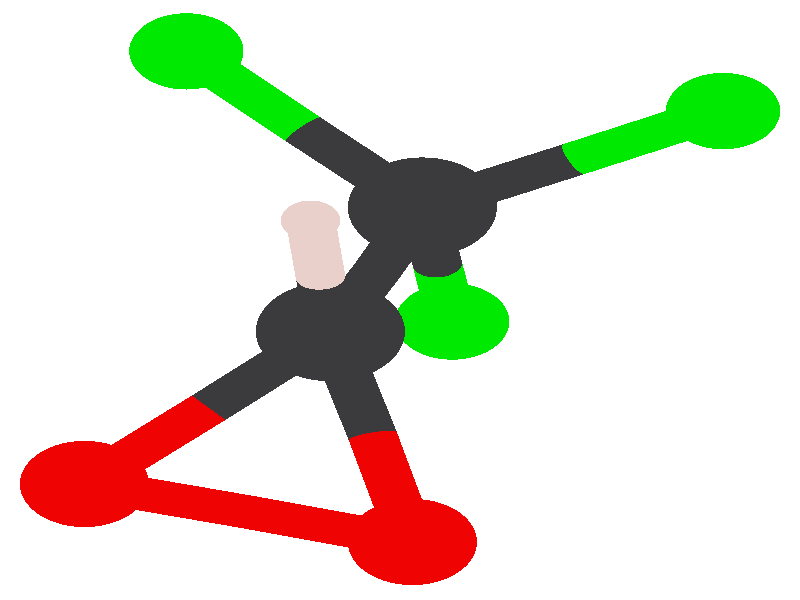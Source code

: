 #version 3.6;
#include "colors.inc"
#include "finish.inc"

global_settings {assumed_gamma 2.2 max_trace_level 6}
background {color White transmit 1.0}
camera {orthographic angle 0
  right -3.22*x up 3.62*y
  direction 50.00*z
  location <0,0,50.00> look_at <0,0,0>}


light_source {<  2.00,   3.00,  40.00> color White
  area_light <0.70, 0, 0>, <0, 0.70, 0>, 3, 3
  adaptive 1 jitter}
// no fog
#declare simple = finish {phong 0.7 ambient 0.4 diffuse 0.55}
#declare pale = finish {ambient 0.9 diffuse 0.30 roughness 0.001 specular 0.2 }
#declare intermediate = finish {ambient 0.4 diffuse 0.6 specular 0.1 roughness 0.04}
#declare vmd = finish {ambient 0.2 diffuse 0.80 phong 0.25 phong_size 10.0 specular 0.2 roughness 0.1}
#declare jmol = finish {ambient 0.4 diffuse 0.6 specular 1 roughness 0.001 metallic}
#declare ase2 = finish {ambient 0.2 brilliance 3 diffuse 0.6 metallic specular 0.7 roughness 0.04 reflection 0.15}
#declare ase3 = finish {ambient 0.4 brilliance 2 diffuse 0.6 metallic specular 1.0 roughness 0.001 reflection 0.0}
#declare glass = finish {ambient 0.4 diffuse 0.35 specular 1.0 roughness 0.001}
#declare glass2 = finish {ambient 0.3 diffuse 0.3 specular 1.0 reflection 0.25 roughness 0.001}
#declare Rcell = 0.050;
#declare Rbond = 0.100;

#macro atom(LOC, R, COL, TRANS, FIN)
  sphere{LOC, R texture{pigment{color COL transmit TRANS} finish{FIN}}}
#end
#macro constrain(LOC, R, COL, TRANS FIN)
union{torus{R, Rcell rotate 45*z texture{pigment{color COL transmit TRANS} finish{FIN}}}
     torus{R, Rcell rotate -45*z texture{pigment{color COL transmit TRANS} finish{FIN}}}
     translate LOC}
#end

// no cell vertices
atom(<  0.09,   0.56,  -2.15>, 0.30, rgb <0.24, 0.24, 0.25>, 0.0, jmol) // #0
atom(< -0.28,  -0.19,  -0.84>, 0.30, rgb <0.24, 0.24, 0.25>, 0.0, jmol) // #1
atom(< -1.27,  -1.11,  -0.83>, 0.26, rgb <0.94, 0.04, 0.04>, 0.0, jmol) // #2
atom(<  0.05,  -1.46,  -0.56>, 0.26, rgb <0.94, 0.04, 0.04>, 0.0, jmol) // #3
atom(<  1.30,   1.14,  -1.83>, 0.23, rgb <0.00, 0.91, 0.00>, 0.0, jmol) // #4
atom(<  0.21,  -0.13,  -3.22>, 0.23, rgb <0.00, 0.91, 0.00>, 0.0, jmol) // #5
atom(< -0.86,   1.50,  -2.37>, 0.23, rgb <0.00, 0.91, 0.00>, 0.0, jmol) // #6
atom(< -0.36,   0.48,   0.00>, 0.12, rgb <0.91, 0.81, 0.79>, 0.0, jmol) // #7
cylinder {<  0.09,   0.56,  -2.15>, < -0.09,   0.18,  -1.49>, Rbond texture{pigment {color rgb <0.24, 0.24, 0.25> transmit 0.0} finish{jmol}}}
cylinder {< -0.28,  -0.19,  -0.84>, < -0.09,   0.18,  -1.49>, Rbond texture{pigment {color rgb <0.24, 0.24, 0.25> transmit 0.0} finish{jmol}}}
cylinder {<  0.09,   0.56,  -2.15>, <  0.70,   0.85,  -1.99>, Rbond texture{pigment {color rgb <0.24, 0.24, 0.25> transmit 0.0} finish{jmol}}}
cylinder {<  1.30,   1.14,  -1.83>, <  0.70,   0.85,  -1.99>, Rbond texture{pigment {color rgb <0.00, 0.91, 0.00> transmit 0.0} finish{jmol}}}
cylinder {<  0.09,   0.56,  -2.15>, <  0.15,   0.22,  -2.69>, Rbond texture{pigment {color rgb <0.24, 0.24, 0.25> transmit 0.0} finish{jmol}}}
cylinder {<  0.21,  -0.13,  -3.22>, <  0.15,   0.22,  -2.69>, Rbond texture{pigment {color rgb <0.00, 0.91, 0.00> transmit 0.0} finish{jmol}}}
cylinder {<  0.09,   0.56,  -2.15>, < -0.39,   1.03,  -2.26>, Rbond texture{pigment {color rgb <0.24, 0.24, 0.25> transmit 0.0} finish{jmol}}}
cylinder {< -0.86,   1.50,  -2.37>, < -0.39,   1.03,  -2.26>, Rbond texture{pigment {color rgb <0.00, 0.91, 0.00> transmit 0.0} finish{jmol}}}
cylinder {< -0.28,  -0.19,  -0.84>, < -0.77,  -0.65,  -0.83>, Rbond texture{pigment {color rgb <0.24, 0.24, 0.25> transmit 0.0} finish{jmol}}}
cylinder {< -1.27,  -1.11,  -0.83>, < -0.77,  -0.65,  -0.83>, Rbond texture{pigment {color rgb <0.94, 0.04, 0.04> transmit 0.0} finish{jmol}}}
cylinder {< -0.28,  -0.19,  -0.84>, < -0.11,  -0.82,  -0.70>, Rbond texture{pigment {color rgb <0.24, 0.24, 0.25> transmit 0.0} finish{jmol}}}
cylinder {<  0.05,  -1.46,  -0.56>, < -0.11,  -0.82,  -0.70>, Rbond texture{pigment {color rgb <0.94, 0.04, 0.04> transmit 0.0} finish{jmol}}}
cylinder {< -0.28,  -0.19,  -0.84>, < -0.32,   0.14,  -0.42>, Rbond texture{pigment {color rgb <0.24, 0.24, 0.25> transmit 0.0} finish{jmol}}}
cylinder {< -0.36,   0.48,   0.00>, < -0.32,   0.14,  -0.42>, Rbond texture{pigment {color rgb <0.91, 0.81, 0.79> transmit 0.0} finish{jmol}}}
cylinder {< -1.27,  -1.11,  -0.83>, < -0.61,  -1.28,  -0.70>, Rbond texture{pigment {color rgb <0.94, 0.04, 0.04> transmit 0.0} finish{jmol}}}
cylinder {<  0.05,  -1.46,  -0.56>, < -0.61,  -1.28,  -0.70>, Rbond texture{pigment {color rgb <0.94, 0.04, 0.04> transmit 0.0} finish{jmol}}}
// no constraints
